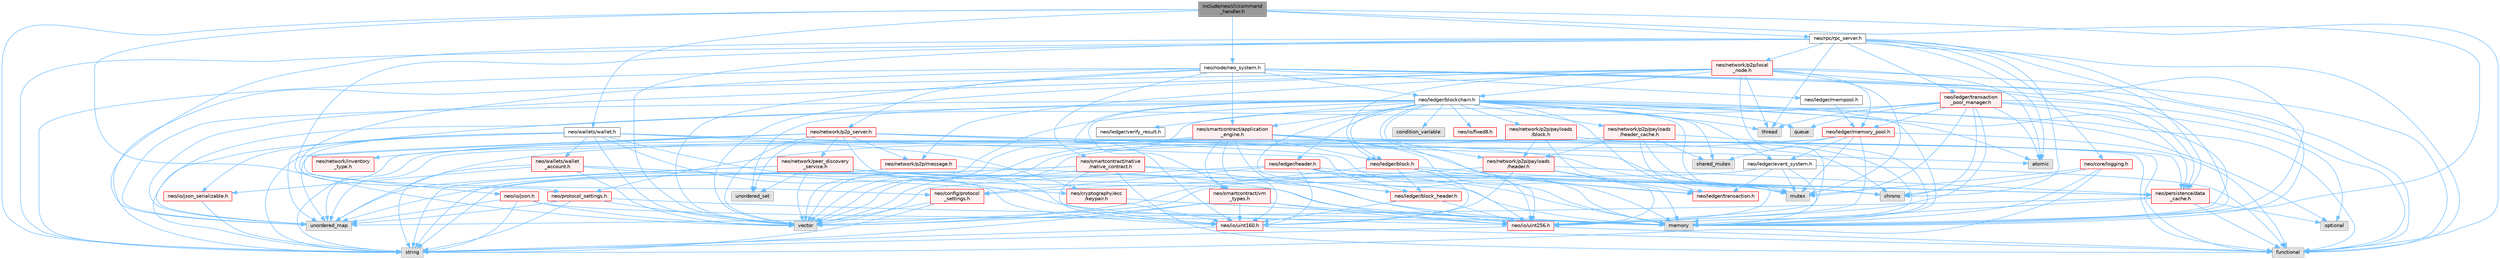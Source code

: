 digraph "include/neo/cli/command_handler.h"
{
 // LATEX_PDF_SIZE
  bgcolor="transparent";
  edge [fontname=Helvetica,fontsize=10,labelfontname=Helvetica,labelfontsize=10];
  node [fontname=Helvetica,fontsize=10,shape=box,height=0.2,width=0.4];
  Node1 [id="Node000001",label="include/neo/cli/command\l_handler.h",height=0.2,width=0.4,color="gray40", fillcolor="grey60", style="filled", fontcolor="black",tooltip=" "];
  Node1 -> Node2 [id="edge1_Node000001_Node000002",color="steelblue1",style="solid",tooltip=" "];
  Node2 [id="Node000002",label="neo/node/neo_system.h",height=0.2,width=0.4,color="grey40", fillcolor="white", style="filled",URL="$node_2neo__system_8h.html",tooltip=" "];
  Node2 -> Node3 [id="edge2_Node000002_Node000003",color="steelblue1",style="solid",tooltip=" "];
  Node3 [id="Node000003",label="neo/ledger/blockchain.h",height=0.2,width=0.4,color="grey40", fillcolor="white", style="filled",URL="$blockchain_8h.html",tooltip=" "];
  Node3 -> Node4 [id="edge3_Node000003_Node000004",color="steelblue1",style="solid",tooltip=" "];
  Node4 [id="Node000004",label="neo/ledger/block.h",height=0.2,width=0.4,color="red", fillcolor="#FFF0F0", style="filled",URL="$ledger_2block_8h.html",tooltip=" "];
  Node4 -> Node14 [id="edge4_Node000004_Node000014",color="steelblue1",style="solid",tooltip=" "];
  Node14 [id="Node000014",label="neo/io/uint160.h",height=0.2,width=0.4,color="red", fillcolor="#FFF0F0", style="filled",URL="$uint160_8h.html",tooltip=" "];
  Node14 -> Node16 [id="edge5_Node000014_Node000016",color="steelblue1",style="solid",tooltip=" "];
  Node16 [id="Node000016",label="functional",height=0.2,width=0.4,color="grey60", fillcolor="#E0E0E0", style="filled",tooltip=" "];
  Node14 -> Node10 [id="edge6_Node000014_Node000010",color="steelblue1",style="solid",tooltip=" "];
  Node10 [id="Node000010",label="string",height=0.2,width=0.4,color="grey60", fillcolor="#E0E0E0", style="filled",tooltip=" "];
  Node4 -> Node17 [id="edge7_Node000004_Node000017",color="steelblue1",style="solid",tooltip=" "];
  Node17 [id="Node000017",label="neo/io/uint256.h",height=0.2,width=0.4,color="red", fillcolor="#FFF0F0", style="filled",URL="$uint256_8h.html",tooltip=" "];
  Node17 -> Node16 [id="edge8_Node000017_Node000016",color="steelblue1",style="solid",tooltip=" "];
  Node17 -> Node10 [id="edge9_Node000017_Node000010",color="steelblue1",style="solid",tooltip=" "];
  Node4 -> Node19 [id="edge10_Node000004_Node000019",color="steelblue1",style="solid",tooltip=" "];
  Node19 [id="Node000019",label="neo/ledger/block_header.h",height=0.2,width=0.4,color="red", fillcolor="#FFF0F0", style="filled",URL="$block__header_8h.html",tooltip=" "];
  Node19 -> Node14 [id="edge11_Node000019_Node000014",color="steelblue1",style="solid",tooltip=" "];
  Node19 -> Node17 [id="edge12_Node000019_Node000017",color="steelblue1",style="solid",tooltip=" "];
  Node4 -> Node52 [id="edge13_Node000004_Node000052",color="steelblue1",style="solid",tooltip=" "];
  Node52 [id="Node000052",label="neo/ledger/transaction.h",height=0.2,width=0.4,color="red", fillcolor="#FFF0F0", style="filled",URL="$ledger_2transaction_8h.html",tooltip=" "];
  Node4 -> Node67 [id="edge14_Node000004_Node000067",color="steelblue1",style="solid",tooltip=" "];
  Node67 [id="Node000067",label="chrono",height=0.2,width=0.4,color="grey60", fillcolor="#E0E0E0", style="filled",tooltip=" "];
  Node4 -> Node11 [id="edge15_Node000004_Node000011",color="steelblue1",style="solid",tooltip=" "];
  Node11 [id="Node000011",label="vector",height=0.2,width=0.4,color="grey60", fillcolor="#E0E0E0", style="filled",tooltip=" "];
  Node3 -> Node19 [id="edge16_Node000003_Node000019",color="steelblue1",style="solid",tooltip=" "];
  Node3 -> Node68 [id="edge17_Node000003_Node000068",color="steelblue1",style="solid",tooltip=" "];
  Node68 [id="Node000068",label="neo/ledger/event_system.h",height=0.2,width=0.4,color="grey40", fillcolor="white", style="filled",URL="$event__system_8h.html",tooltip=" "];
  Node68 -> Node16 [id="edge18_Node000068_Node000016",color="steelblue1",style="solid",tooltip=" "];
  Node68 -> Node13 [id="edge19_Node000068_Node000013",color="steelblue1",style="solid",tooltip=" "];
  Node13 [id="Node000013",label="memory",height=0.2,width=0.4,color="grey60", fillcolor="#E0E0E0", style="filled",tooltip=" "];
  Node68 -> Node69 [id="edge20_Node000068_Node000069",color="steelblue1",style="solid",tooltip=" "];
  Node69 [id="Node000069",label="mutex",height=0.2,width=0.4,color="grey60", fillcolor="#E0E0E0", style="filled",tooltip=" "];
  Node68 -> Node11 [id="edge21_Node000068_Node000011",color="steelblue1",style="solid",tooltip=" "];
  Node68 -> Node52 [id="edge22_Node000068_Node000052",color="steelblue1",style="solid",tooltip=" "];
  Node3 -> Node70 [id="edge23_Node000003_Node000070",color="steelblue1",style="solid",tooltip=" "];
  Node70 [id="Node000070",label="neo/ledger/header.h",height=0.2,width=0.4,color="red", fillcolor="#FFF0F0", style="filled",URL="$ledger_2header_8h.html",tooltip=" "];
  Node70 -> Node71 [id="edge24_Node000070_Node000071",color="steelblue1",style="solid",tooltip=" "];
  Node71 [id="Node000071",label="neo/config/protocol\l_settings.h",height=0.2,width=0.4,color="red", fillcolor="#FFF0F0", style="filled",URL="$config_2protocol__settings_8h.html",tooltip=" "];
  Node71 -> Node10 [id="edge25_Node000071_Node000010",color="steelblue1",style="solid",tooltip=" "];
  Node71 -> Node11 [id="edge26_Node000071_Node000011",color="steelblue1",style="solid",tooltip=" "];
  Node70 -> Node14 [id="edge27_Node000070_Node000014",color="steelblue1",style="solid",tooltip=" "];
  Node70 -> Node17 [id="edge28_Node000070_Node000017",color="steelblue1",style="solid",tooltip=" "];
  Node70 -> Node19 [id="edge29_Node000070_Node000019",color="steelblue1",style="solid",tooltip=" "];
  Node70 -> Node72 [id="edge30_Node000070_Node000072",color="steelblue1",style="solid",tooltip=" "];
  Node72 [id="Node000072",label="neo/persistence/data\l_cache.h",height=0.2,width=0.4,color="red", fillcolor="#FFF0F0", style="filled",URL="$data__cache_8h.html",tooltip=" "];
  Node72 -> Node16 [id="edge31_Node000072_Node000016",color="steelblue1",style="solid",tooltip=" "];
  Node72 -> Node13 [id="edge32_Node000072_Node000013",color="steelblue1",style="solid",tooltip=" "];
  Node72 -> Node59 [id="edge33_Node000072_Node000059",color="steelblue1",style="solid",tooltip=" "];
  Node59 [id="Node000059",label="optional",height=0.2,width=0.4,color="grey60", fillcolor="#E0E0E0", style="filled",tooltip=" "];
  Node72 -> Node38 [id="edge34_Node000072_Node000038",color="steelblue1",style="solid",tooltip=" "];
  Node38 [id="Node000038",label="unordered_map",height=0.2,width=0.4,color="grey60", fillcolor="#E0E0E0", style="filled",tooltip=" "];
  Node70 -> Node13 [id="edge35_Node000070_Node000013",color="steelblue1",style="solid",tooltip=" "];
  Node70 -> Node11 [id="edge36_Node000070_Node000011",color="steelblue1",style="solid",tooltip=" "];
  Node3 -> Node52 [id="edge37_Node000003_Node000052",color="steelblue1",style="solid",tooltip=" "];
  Node3 -> Node84 [id="edge38_Node000003_Node000084",color="steelblue1",style="solid",tooltip=" "];
  Node84 [id="Node000084",label="neo/network/p2p/payloads\l/block.h",height=0.2,width=0.4,color="red", fillcolor="#FFF0F0", style="filled",URL="$network_2p2p_2payloads_2block_8h.html",tooltip=" "];
  Node84 -> Node52 [id="edge39_Node000084_Node000052",color="steelblue1",style="solid",tooltip=" "];
  Node84 -> Node85 [id="edge40_Node000084_Node000085",color="steelblue1",style="solid",tooltip=" "];
  Node85 [id="Node000085",label="neo/network/p2p/payloads\l/header.h",height=0.2,width=0.4,color="red", fillcolor="#FFF0F0", style="filled",URL="$network_2p2p_2payloads_2header_8h.html",tooltip=" "];
  Node85 -> Node71 [id="edge41_Node000085_Node000071",color="steelblue1",style="solid",tooltip=" "];
  Node85 -> Node14 [id="edge42_Node000085_Node000014",color="steelblue1",style="solid",tooltip=" "];
  Node85 -> Node17 [id="edge43_Node000085_Node000017",color="steelblue1",style="solid",tooltip=" "];
  Node85 -> Node72 [id="edge44_Node000085_Node000072",color="steelblue1",style="solid",tooltip=" "];
  Node85 -> Node13 [id="edge45_Node000085_Node000013",color="steelblue1",style="solid",tooltip=" "];
  Node84 -> Node13 [id="edge46_Node000084_Node000013",color="steelblue1",style="solid",tooltip=" "];
  Node84 -> Node11 [id="edge47_Node000084_Node000011",color="steelblue1",style="solid",tooltip=" "];
  Node3 -> Node85 [id="edge48_Node000003_Node000085",color="steelblue1",style="solid",tooltip=" "];
  Node3 -> Node86 [id="edge49_Node000003_Node000086",color="steelblue1",style="solid",tooltip=" "];
  Node86 [id="Node000086",label="neo/network/p2p/payloads\l/header_cache.h",height=0.2,width=0.4,color="red", fillcolor="#FFF0F0", style="filled",URL="$network_2p2p_2payloads_2header__cache_8h.html",tooltip=" "];
  Node86 -> Node17 [id="edge50_Node000086_Node000017",color="steelblue1",style="solid",tooltip=" "];
  Node86 -> Node85 [id="edge51_Node000086_Node000085",color="steelblue1",style="solid",tooltip=" "];
  Node86 -> Node13 [id="edge52_Node000086_Node000013",color="steelblue1",style="solid",tooltip=" "];
  Node86 -> Node69 [id="edge53_Node000086_Node000069",color="steelblue1",style="solid",tooltip=" "];
  Node86 -> Node81 [id="edge54_Node000086_Node000081",color="steelblue1",style="solid",tooltip=" "];
  Node81 [id="Node000081",label="shared_mutex",height=0.2,width=0.4,color="grey60", fillcolor="#E0E0E0", style="filled",tooltip=" "];
  Node86 -> Node38 [id="edge55_Node000086_Node000038",color="steelblue1",style="solid",tooltip=" "];
  Node3 -> Node71 [id="edge56_Node000003_Node000071",color="steelblue1",style="solid",tooltip=" "];
  Node3 -> Node21 [id="edge57_Node000003_Node000021",color="steelblue1",style="solid",tooltip=" "];
  Node21 [id="Node000021",label="neo/io/fixed8.h",height=0.2,width=0.4,color="red", fillcolor="#FFF0F0", style="filled",URL="$io_2fixed8_8h.html",tooltip=" "];
  Node3 -> Node14 [id="edge58_Node000003_Node000014",color="steelblue1",style="solid",tooltip=" "];
  Node3 -> Node17 [id="edge59_Node000003_Node000017",color="steelblue1",style="solid",tooltip=" "];
  Node3 -> Node88 [id="edge60_Node000003_Node000088",color="steelblue1",style="solid",tooltip=" "];
  Node88 [id="Node000088",label="neo/ledger/verify_result.h",height=0.2,width=0.4,color="grey40", fillcolor="white", style="filled",URL="$verify__result_8h.html",tooltip=" "];
  Node3 -> Node72 [id="edge61_Node000003_Node000072",color="steelblue1",style="solid",tooltip=" "];
  Node3 -> Node89 [id="edge62_Node000003_Node000089",color="steelblue1",style="solid",tooltip=" "];
  Node89 [id="Node000089",label="neo/smartcontract/application\l_engine.h",height=0.2,width=0.4,color="red", fillcolor="#FFF0F0", style="filled",URL="$application__engine_8h.html",tooltip=" "];
  Node89 -> Node14 [id="edge63_Node000089_Node000014",color="steelblue1",style="solid",tooltip=" "];
  Node89 -> Node17 [id="edge64_Node000089_Node000017",color="steelblue1",style="solid",tooltip=" "];
  Node89 -> Node4 [id="edge65_Node000089_Node000004",color="steelblue1",style="solid",tooltip=" "];
  Node89 -> Node52 [id="edge66_Node000089_Node000052",color="steelblue1",style="solid",tooltip=" "];
  Node89 -> Node72 [id="edge67_Node000089_Node000072",color="steelblue1",style="solid",tooltip=" "];
  Node89 -> Node90 [id="edge68_Node000089_Node000090",color="steelblue1",style="solid",tooltip=" "];
  Node90 [id="Node000090",label="neo/protocol_settings.h",height=0.2,width=0.4,color="red", fillcolor="#FFF0F0", style="filled",URL="$protocol__settings_8h.html",tooltip=" "];
  Node90 -> Node13 [id="edge69_Node000090_Node000013",color="steelblue1",style="solid",tooltip=" "];
  Node90 -> Node10 [id="edge70_Node000090_Node000010",color="steelblue1",style="solid",tooltip=" "];
  Node90 -> Node38 [id="edge71_Node000090_Node000038",color="steelblue1",style="solid",tooltip=" "];
  Node90 -> Node11 [id="edge72_Node000090_Node000011",color="steelblue1",style="solid",tooltip=" "];
  Node89 -> Node110 [id="edge73_Node000089_Node000110",color="steelblue1",style="solid",tooltip=" "];
  Node110 [id="Node000110",label="neo/smartcontract/vm\l_types.h",height=0.2,width=0.4,color="red", fillcolor="#FFF0F0", style="filled",URL="$vm__types_8h.html",tooltip=" "];
  Node110 -> Node14 [id="edge74_Node000110_Node000014",color="steelblue1",style="solid",tooltip=" "];
  Node110 -> Node17 [id="edge75_Node000110_Node000017",color="steelblue1",style="solid",tooltip=" "];
  Node110 -> Node13 [id="edge76_Node000110_Node000013",color="steelblue1",style="solid",tooltip=" "];
  Node110 -> Node10 [id="edge77_Node000110_Node000010",color="steelblue1",style="solid",tooltip=" "];
  Node110 -> Node11 [id="edge78_Node000110_Node000011",color="steelblue1",style="solid",tooltip=" "];
  Node89 -> Node16 [id="edge79_Node000089_Node000016",color="steelblue1",style="solid",tooltip=" "];
  Node89 -> Node13 [id="edge80_Node000089_Node000013",color="steelblue1",style="solid",tooltip=" "];
  Node89 -> Node10 [id="edge81_Node000089_Node000010",color="steelblue1",style="solid",tooltip=" "];
  Node89 -> Node38 [id="edge82_Node000089_Node000038",color="steelblue1",style="solid",tooltip=" "];
  Node89 -> Node11 [id="edge83_Node000089_Node000011",color="steelblue1",style="solid",tooltip=" "];
  Node3 -> Node110 [id="edge84_Node000003_Node000110",color="steelblue1",style="solid",tooltip=" "];
  Node3 -> Node111 [id="edge85_Node000003_Node000111",color="steelblue1",style="solid",tooltip=" "];
  Node111 [id="Node000111",label="atomic",height=0.2,width=0.4,color="grey60", fillcolor="#E0E0E0", style="filled",tooltip=" "];
  Node3 -> Node112 [id="edge86_Node000003_Node000112",color="steelblue1",style="solid",tooltip=" "];
  Node112 [id="Node000112",label="condition_variable",height=0.2,width=0.4,color="grey60", fillcolor="#E0E0E0", style="filled",tooltip=" "];
  Node3 -> Node16 [id="edge87_Node000003_Node000016",color="steelblue1",style="solid",tooltip=" "];
  Node3 -> Node13 [id="edge88_Node000003_Node000013",color="steelblue1",style="solid",tooltip=" "];
  Node3 -> Node69 [id="edge89_Node000003_Node000069",color="steelblue1",style="solid",tooltip=" "];
  Node3 -> Node59 [id="edge90_Node000003_Node000059",color="steelblue1",style="solid",tooltip=" "];
  Node3 -> Node113 [id="edge91_Node000003_Node000113",color="steelblue1",style="solid",tooltip=" "];
  Node113 [id="Node000113",label="queue",height=0.2,width=0.4,color="grey60", fillcolor="#E0E0E0", style="filled",tooltip=" "];
  Node3 -> Node81 [id="edge92_Node000003_Node000081",color="steelblue1",style="solid",tooltip=" "];
  Node3 -> Node114 [id="edge93_Node000003_Node000114",color="steelblue1",style="solid",tooltip=" "];
  Node114 [id="Node000114",label="thread",height=0.2,width=0.4,color="grey60", fillcolor="#E0E0E0", style="filled",tooltip=" "];
  Node3 -> Node38 [id="edge94_Node000003_Node000038",color="steelblue1",style="solid",tooltip=" "];
  Node3 -> Node107 [id="edge95_Node000003_Node000107",color="steelblue1",style="solid",tooltip=" "];
  Node107 [id="Node000107",label="unordered_set",height=0.2,width=0.4,color="grey60", fillcolor="#E0E0E0", style="filled",tooltip=" "];
  Node3 -> Node11 [id="edge96_Node000003_Node000011",color="steelblue1",style="solid",tooltip=" "];
  Node2 -> Node115 [id="edge97_Node000002_Node000115",color="steelblue1",style="solid",tooltip=" "];
  Node115 [id="Node000115",label="neo/ledger/mempool.h",height=0.2,width=0.4,color="grey40", fillcolor="white", style="filled",URL="$mempool_8h.html",tooltip=" "];
  Node115 -> Node116 [id="edge98_Node000115_Node000116",color="steelblue1",style="solid",tooltip=" "];
  Node116 [id="Node000116",label="neo/ledger/memory_pool.h",height=0.2,width=0.4,color="red", fillcolor="#FFF0F0", style="filled",URL="$ledger_2memory__pool_8h.html",tooltip=" "];
  Node116 -> Node17 [id="edge99_Node000116_Node000017",color="steelblue1",style="solid",tooltip=" "];
  Node116 -> Node68 [id="edge100_Node000116_Node000068",color="steelblue1",style="solid",tooltip=" "];
  Node116 -> Node16 [id="edge101_Node000116_Node000016",color="steelblue1",style="solid",tooltip=" "];
  Node116 -> Node69 [id="edge102_Node000116_Node000069",color="steelblue1",style="solid",tooltip=" "];
  Node116 -> Node81 [id="edge103_Node000116_Node000081",color="steelblue1",style="solid",tooltip=" "];
  Node116 -> Node38 [id="edge104_Node000116_Node000038",color="steelblue1",style="solid",tooltip=" "];
  Node116 -> Node11 [id="edge105_Node000116_Node000011",color="steelblue1",style="solid",tooltip=" "];
  Node2 -> Node119 [id="edge106_Node000002_Node000119",color="steelblue1",style="solid",tooltip=" "];
  Node119 [id="Node000119",label="neo/network/p2p_server.h",height=0.2,width=0.4,color="red", fillcolor="#FFF0F0", style="filled",URL="$p2p__server_8h.html",tooltip=" "];
  Node119 -> Node17 [id="edge107_Node000119_Node000017",color="steelblue1",style="solid",tooltip=" "];
  Node119 -> Node120 [id="edge108_Node000119_Node000120",color="steelblue1",style="solid",tooltip=" "];
  Node120 [id="Node000120",label="neo/network/inventory\l_type.h",height=0.2,width=0.4,color="red", fillcolor="#FFF0F0", style="filled",URL="$inventory__type_8h.html",tooltip=" "];
  Node119 -> Node121 [id="edge109_Node000119_Node000121",color="steelblue1",style="solid",tooltip=" "];
  Node121 [id="Node000121",label="neo/network/p2p/message.h",height=0.2,width=0.4,color="red", fillcolor="#FFF0F0", style="filled",URL="$message_8h.html",tooltip=" "];
  Node121 -> Node13 [id="edge110_Node000121_Node000013",color="steelblue1",style="solid",tooltip=" "];
  Node121 -> Node10 [id="edge111_Node000121_Node000010",color="steelblue1",style="solid",tooltip=" "];
  Node119 -> Node124 [id="edge112_Node000119_Node000124",color="steelblue1",style="solid",tooltip=" "];
  Node124 [id="Node000124",label="neo/network/peer_discovery\l_service.h",height=0.2,width=0.4,color="red", fillcolor="#FFF0F0", style="filled",URL="$peer__discovery__service_8h.html",tooltip=" "];
  Node124 -> Node67 [id="edge113_Node000124_Node000067",color="steelblue1",style="solid",tooltip=" "];
  Node124 -> Node13 [id="edge114_Node000124_Node000013",color="steelblue1",style="solid",tooltip=" "];
  Node124 -> Node69 [id="edge115_Node000124_Node000069",color="steelblue1",style="solid",tooltip=" "];
  Node124 -> Node10 [id="edge116_Node000124_Node000010",color="steelblue1",style="solid",tooltip=" "];
  Node124 -> Node38 [id="edge117_Node000124_Node000038",color="steelblue1",style="solid",tooltip=" "];
  Node124 -> Node107 [id="edge118_Node000124_Node000107",color="steelblue1",style="solid",tooltip=" "];
  Node124 -> Node11 [id="edge119_Node000124_Node000011",color="steelblue1",style="solid",tooltip=" "];
  Node119 -> Node111 [id="edge120_Node000119_Node000111",color="steelblue1",style="solid",tooltip=" "];
  Node119 -> Node67 [id="edge121_Node000119_Node000067",color="steelblue1",style="solid",tooltip=" "];
  Node119 -> Node16 [id="edge122_Node000119_Node000016",color="steelblue1",style="solid",tooltip=" "];
  Node119 -> Node13 [id="edge123_Node000119_Node000013",color="steelblue1",style="solid",tooltip=" "];
  Node119 -> Node69 [id="edge124_Node000119_Node000069",color="steelblue1",style="solid",tooltip=" "];
  Node119 -> Node10 [id="edge125_Node000119_Node000010",color="steelblue1",style="solid",tooltip=" "];
  Node119 -> Node38 [id="edge126_Node000119_Node000038",color="steelblue1",style="solid",tooltip=" "];
  Node119 -> Node107 [id="edge127_Node000119_Node000107",color="steelblue1",style="solid",tooltip=" "];
  Node119 -> Node11 [id="edge128_Node000119_Node000011",color="steelblue1",style="solid",tooltip=" "];
  Node2 -> Node72 [id="edge129_Node000002_Node000072",color="steelblue1",style="solid",tooltip=" "];
  Node2 -> Node90 [id="edge130_Node000002_Node000090",color="steelblue1",style="solid",tooltip=" "];
  Node2 -> Node89 [id="edge131_Node000002_Node000089",color="steelblue1",style="solid",tooltip=" "];
  Node2 -> Node138 [id="edge132_Node000002_Node000138",color="steelblue1",style="solid",tooltip=" "];
  Node138 [id="Node000138",label="neo/smartcontract/native\l/native_contract.h",height=0.2,width=0.4,color="red", fillcolor="#FFF0F0", style="filled",URL="$native_2native__contract_8h.html",tooltip=" "];
  Node138 -> Node14 [id="edge133_Node000138_Node000014",color="steelblue1",style="solid",tooltip=" "];
  Node138 -> Node72 [id="edge134_Node000138_Node000072",color="steelblue1",style="solid",tooltip=" "];
  Node138 -> Node16 [id="edge135_Node000138_Node000016",color="steelblue1",style="solid",tooltip=" "];
  Node138 -> Node13 [id="edge136_Node000138_Node000013",color="steelblue1",style="solid",tooltip=" "];
  Node138 -> Node10 [id="edge137_Node000138_Node000010",color="steelblue1",style="solid",tooltip=" "];
  Node138 -> Node38 [id="edge138_Node000138_Node000038",color="steelblue1",style="solid",tooltip=" "];
  Node138 -> Node11 [id="edge139_Node000138_Node000011",color="steelblue1",style="solid",tooltip=" "];
  Node2 -> Node16 [id="edge140_Node000002_Node000016",color="steelblue1",style="solid",tooltip=" "];
  Node2 -> Node13 [id="edge141_Node000002_Node000013",color="steelblue1",style="solid",tooltip=" "];
  Node2 -> Node10 [id="edge142_Node000002_Node000010",color="steelblue1",style="solid",tooltip=" "];
  Node2 -> Node11 [id="edge143_Node000002_Node000011",color="steelblue1",style="solid",tooltip=" "];
  Node1 -> Node139 [id="edge144_Node000001_Node000139",color="steelblue1",style="solid",tooltip=" "];
  Node139 [id="Node000139",label="neo/rpc/rpc_server.h",height=0.2,width=0.4,color="grey40", fillcolor="white", style="filled",URL="$rpc__server_8h.html",tooltip=" "];
  Node139 -> Node140 [id="edge145_Node000139_Node000140",color="steelblue1",style="solid",tooltip=" "];
  Node140 [id="Node000140",label="neo/core/logging.h",height=0.2,width=0.4,color="red", fillcolor="#FFF0F0", style="filled",URL="$core_2logging_8h.html",tooltip=" "];
  Node140 -> Node67 [id="edge146_Node000140_Node000067",color="steelblue1",style="solid",tooltip=" "];
  Node140 -> Node13 [id="edge147_Node000140_Node000013",color="steelblue1",style="solid",tooltip=" "];
  Node140 -> Node10 [id="edge148_Node000140_Node000010",color="steelblue1",style="solid",tooltip=" "];
  Node140 -> Node69 [id="edge149_Node000140_Node000069",color="steelblue1",style="solid",tooltip=" "];
  Node139 -> Node142 [id="edge150_Node000139_Node000142",color="steelblue1",style="solid",tooltip=" "];
  Node142 [id="Node000142",label="neo/io/json.h",height=0.2,width=0.4,color="red", fillcolor="#FFF0F0", style="filled",URL="$io_2json_8h.html",tooltip=" "];
  Node142 -> Node13 [id="edge151_Node000142_Node000013",color="steelblue1",style="solid",tooltip=" "];
  Node142 -> Node10 [id="edge152_Node000142_Node000010",color="steelblue1",style="solid",tooltip=" "];
  Node142 -> Node38 [id="edge153_Node000142_Node000038",color="steelblue1",style="solid",tooltip=" "];
  Node142 -> Node11 [id="edge154_Node000142_Node000011",color="steelblue1",style="solid",tooltip=" "];
  Node139 -> Node143 [id="edge155_Node000139_Node000143",color="steelblue1",style="solid",tooltip=" "];
  Node143 [id="Node000143",label="neo/ledger/transaction\l_pool_manager.h",height=0.2,width=0.4,color="red", fillcolor="#FFF0F0", style="filled",URL="$transaction__pool__manager_8h.html",tooltip=" "];
  Node143 -> Node17 [id="edge156_Node000143_Node000017",color="steelblue1",style="solid",tooltip=" "];
  Node143 -> Node116 [id="edge157_Node000143_Node000116",color="steelblue1",style="solid",tooltip=" "];
  Node143 -> Node111 [id="edge158_Node000143_Node000111",color="steelblue1",style="solid",tooltip=" "];
  Node143 -> Node67 [id="edge159_Node000143_Node000067",color="steelblue1",style="solid",tooltip=" "];
  Node143 -> Node16 [id="edge160_Node000143_Node000016",color="steelblue1",style="solid",tooltip=" "];
  Node143 -> Node13 [id="edge161_Node000143_Node000013",color="steelblue1",style="solid",tooltip=" "];
  Node143 -> Node69 [id="edge162_Node000143_Node000069",color="steelblue1",style="solid",tooltip=" "];
  Node143 -> Node59 [id="edge163_Node000143_Node000059",color="steelblue1",style="solid",tooltip=" "];
  Node143 -> Node113 [id="edge164_Node000143_Node000113",color="steelblue1",style="solid",tooltip=" "];
  Node143 -> Node114 [id="edge165_Node000143_Node000114",color="steelblue1",style="solid",tooltip=" "];
  Node143 -> Node38 [id="edge166_Node000143_Node000038",color="steelblue1",style="solid",tooltip=" "];
  Node143 -> Node11 [id="edge167_Node000143_Node000011",color="steelblue1",style="solid",tooltip=" "];
  Node139 -> Node144 [id="edge168_Node000139_Node000144",color="steelblue1",style="solid",tooltip=" "];
  Node144 [id="Node000144",label="neo/network/p2p/local\l_node.h",height=0.2,width=0.4,color="red", fillcolor="#FFF0F0", style="filled",URL="$local__node_8h.html",tooltip=" "];
  Node144 -> Node17 [id="edge169_Node000144_Node000017",color="steelblue1",style="solid",tooltip=" "];
  Node144 -> Node4 [id="edge170_Node000144_Node000004",color="steelblue1",style="solid",tooltip=" "];
  Node144 -> Node3 [id="edge171_Node000144_Node000003",color="steelblue1",style="solid",tooltip=" "];
  Node144 -> Node116 [id="edge172_Node000144_Node000116",color="steelblue1",style="solid",tooltip=" "];
  Node144 -> Node121 [id="edge173_Node000144_Node000121",color="steelblue1",style="solid",tooltip=" "];
  Node144 -> Node111 [id="edge174_Node000144_Node000111",color="steelblue1",style="solid",tooltip=" "];
  Node144 -> Node16 [id="edge175_Node000144_Node000016",color="steelblue1",style="solid",tooltip=" "];
  Node144 -> Node13 [id="edge176_Node000144_Node000013",color="steelblue1",style="solid",tooltip=" "];
  Node144 -> Node69 [id="edge177_Node000144_Node000069",color="steelblue1",style="solid",tooltip=" "];
  Node144 -> Node10 [id="edge178_Node000144_Node000010",color="steelblue1",style="solid",tooltip=" "];
  Node144 -> Node114 [id="edge179_Node000144_Node000114",color="steelblue1",style="solid",tooltip=" "];
  Node144 -> Node38 [id="edge180_Node000144_Node000038",color="steelblue1",style="solid",tooltip=" "];
  Node144 -> Node11 [id="edge181_Node000144_Node000011",color="steelblue1",style="solid",tooltip=" "];
  Node139 -> Node72 [id="edge182_Node000139_Node000072",color="steelblue1",style="solid",tooltip=" "];
  Node139 -> Node111 [id="edge183_Node000139_Node000111",color="steelblue1",style="solid",tooltip=" "];
  Node139 -> Node67 [id="edge184_Node000139_Node000067",color="steelblue1",style="solid",tooltip=" "];
  Node139 -> Node16 [id="edge185_Node000139_Node000016",color="steelblue1",style="solid",tooltip=" "];
  Node139 -> Node13 [id="edge186_Node000139_Node000013",color="steelblue1",style="solid",tooltip=" "];
  Node139 -> Node10 [id="edge187_Node000139_Node000010",color="steelblue1",style="solid",tooltip=" "];
  Node139 -> Node114 [id="edge188_Node000139_Node000114",color="steelblue1",style="solid",tooltip=" "];
  Node139 -> Node38 [id="edge189_Node000139_Node000038",color="steelblue1",style="solid",tooltip=" "];
  Node139 -> Node11 [id="edge190_Node000139_Node000011",color="steelblue1",style="solid",tooltip=" "];
  Node1 -> Node173 [id="edge191_Node000001_Node000173",color="steelblue1",style="solid",tooltip=" "];
  Node173 [id="Node000173",label="neo/wallets/wallet.h",height=0.2,width=0.4,color="grey40", fillcolor="white", style="filled",URL="$wallet_8h.html",tooltip=" "];
  Node173 -> Node174 [id="edge192_Node000173_Node000174",color="steelblue1",style="solid",tooltip=" "];
  Node174 [id="Node000174",label="neo/cryptography/ecc\l/keypair.h",height=0.2,width=0.4,color="red", fillcolor="#FFF0F0", style="filled",URL="$keypair_8h.html",tooltip=" "];
  Node174 -> Node14 [id="edge193_Node000174_Node000014",color="steelblue1",style="solid",tooltip=" "];
  Node174 -> Node13 [id="edge194_Node000174_Node000013",color="steelblue1",style="solid",tooltip=" "];
  Node173 -> Node175 [id="edge195_Node000173_Node000175",color="steelblue1",style="solid",tooltip=" "];
  Node175 [id="Node000175",label="neo/io/json_serializable.h",height=0.2,width=0.4,color="red", fillcolor="#FFF0F0", style="filled",URL="$json__serializable_8h.html",tooltip=" "];
  Node175 -> Node10 [id="edge196_Node000175_Node000010",color="steelblue1",style="solid",tooltip=" "];
  Node173 -> Node14 [id="edge197_Node000173_Node000014",color="steelblue1",style="solid",tooltip=" "];
  Node173 -> Node17 [id="edge198_Node000173_Node000017",color="steelblue1",style="solid",tooltip=" "];
  Node173 -> Node176 [id="edge199_Node000173_Node000176",color="steelblue1",style="solid",tooltip=" "];
  Node176 [id="Node000176",label="neo/wallets/wallet\l_account.h",height=0.2,width=0.4,color="red", fillcolor="#FFF0F0", style="filled",URL="$wallet__account_8h.html",tooltip=" "];
  Node176 -> Node174 [id="edge200_Node000176_Node000174",color="steelblue1",style="solid",tooltip=" "];
  Node176 -> Node175 [id="edge201_Node000176_Node000175",color="steelblue1",style="solid",tooltip=" "];
  Node176 -> Node14 [id="edge202_Node000176_Node000014",color="steelblue1",style="solid",tooltip=" "];
  Node176 -> Node10 [id="edge203_Node000176_Node000010",color="steelblue1",style="solid",tooltip=" "];
  Node176 -> Node11 [id="edge204_Node000176_Node000011",color="steelblue1",style="solid",tooltip=" "];
  Node173 -> Node13 [id="edge205_Node000173_Node000013",color="steelblue1",style="solid",tooltip=" "];
  Node173 -> Node69 [id="edge206_Node000173_Node000069",color="steelblue1",style="solid",tooltip=" "];
  Node173 -> Node10 [id="edge207_Node000173_Node000010",color="steelblue1",style="solid",tooltip=" "];
  Node173 -> Node38 [id="edge208_Node000173_Node000038",color="steelblue1",style="solid",tooltip=" "];
  Node173 -> Node11 [id="edge209_Node000173_Node000011",color="steelblue1",style="solid",tooltip=" "];
  Node1 -> Node16 [id="edge210_Node000001_Node000016",color="steelblue1",style="solid",tooltip=" "];
  Node1 -> Node13 [id="edge211_Node000001_Node000013",color="steelblue1",style="solid",tooltip=" "];
  Node1 -> Node10 [id="edge212_Node000001_Node000010",color="steelblue1",style="solid",tooltip=" "];
  Node1 -> Node11 [id="edge213_Node000001_Node000011",color="steelblue1",style="solid",tooltip=" "];
}
